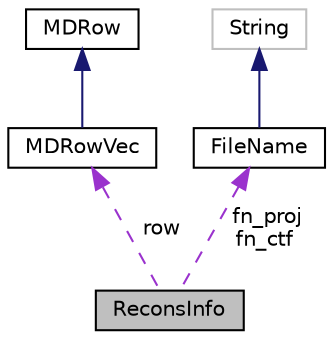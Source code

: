 digraph "ReconsInfo"
{
  edge [fontname="Helvetica",fontsize="10",labelfontname="Helvetica",labelfontsize="10"];
  node [fontname="Helvetica",fontsize="10",shape=record];
  Node1 [label="ReconsInfo",height=0.2,width=0.4,color="black", fillcolor="grey75", style="filled", fontcolor="black"];
  Node2 -> Node1 [dir="back",color="darkorchid3",fontsize="10",style="dashed",label=" row" ,fontname="Helvetica"];
  Node2 [label="MDRowVec",height=0.2,width=0.4,color="black", fillcolor="white", style="filled",URL="$classMDRowVec.html"];
  Node3 -> Node2 [dir="back",color="midnightblue",fontsize="10",style="solid",fontname="Helvetica"];
  Node3 [label="MDRow",height=0.2,width=0.4,color="black", fillcolor="white", style="filled",URL="$classMDRow.html"];
  Node4 -> Node1 [dir="back",color="darkorchid3",fontsize="10",style="dashed",label=" fn_proj\nfn_ctf" ,fontname="Helvetica"];
  Node4 [label="FileName",height=0.2,width=0.4,color="black", fillcolor="white", style="filled",URL="$classFileName.html"];
  Node5 -> Node4 [dir="back",color="midnightblue",fontsize="10",style="solid",fontname="Helvetica"];
  Node5 [label="String",height=0.2,width=0.4,color="grey75", fillcolor="white", style="filled"];
}
